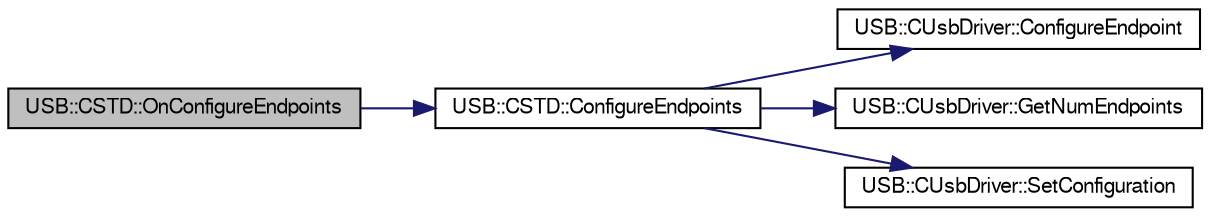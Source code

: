 digraph G
{
  bgcolor="transparent";
  edge [fontname="FreeSans",fontsize=10,labelfontname="FreeSans",labelfontsize=10];
  node [fontname="FreeSans",fontsize=10,shape=record];
  rankdir=LR;
  Node1 [label="USB::CSTD::OnConfigureEndpoints",height=0.2,width=0.4,color="black", fillcolor="grey75", style="filled" fontcolor="black"];
  Node1 -> Node2 [color="midnightblue",fontsize=10,style="solid",fontname="FreeSans"];
  Node2 [label="USB::CSTD::ConfigureEndpoints",height=0.2,width=0.4,color="black",URL="$class_u_s_b_1_1_c_s_t_d.html#fc8aa4797c016380f3b59fa5976b80e1",tooltip="Configures the device and the endpoints."];
  Node2 -> Node3 [color="midnightblue",fontsize=10,style="solid",fontname="FreeSans"];
  Node3 [label="USB::CUsbDriver::ConfigureEndpoint",height=0.2,width=0.4,color="black",URL="$class_u_s_b_1_1_c_usb_driver.html#e1226551977f53cc3a9e8411c7264e13",tooltip="Configures the specified endpoint using the provided endpoint descriptor."];
  Node2 -> Node4 [color="midnightblue",fontsize=10,style="solid",fontname="FreeSans"];
  Node4 [label="USB::CUsbDriver::GetNumEndpoints",height=0.2,width=0.4,color="black",URL="$class_u_s_b_1_1_c_usb_driver.html#fbc77b8cc21dede29c8902d5227c37e4",tooltip="Returns a number of configured endpoints."];
  Node2 -> Node5 [color="midnightblue",fontsize=10,style="solid",fontname="FreeSans"];
  Node5 [label="USB::CUsbDriver::SetConfiguration",height=0.2,width=0.4,color="black",URL="$class_u_s_b_1_1_c_usb_driver.html#5ae347a153c69dc160eba2e1e8d4a0a8",tooltip="Sets the device configuration using the last received SETUP packet."];
}
